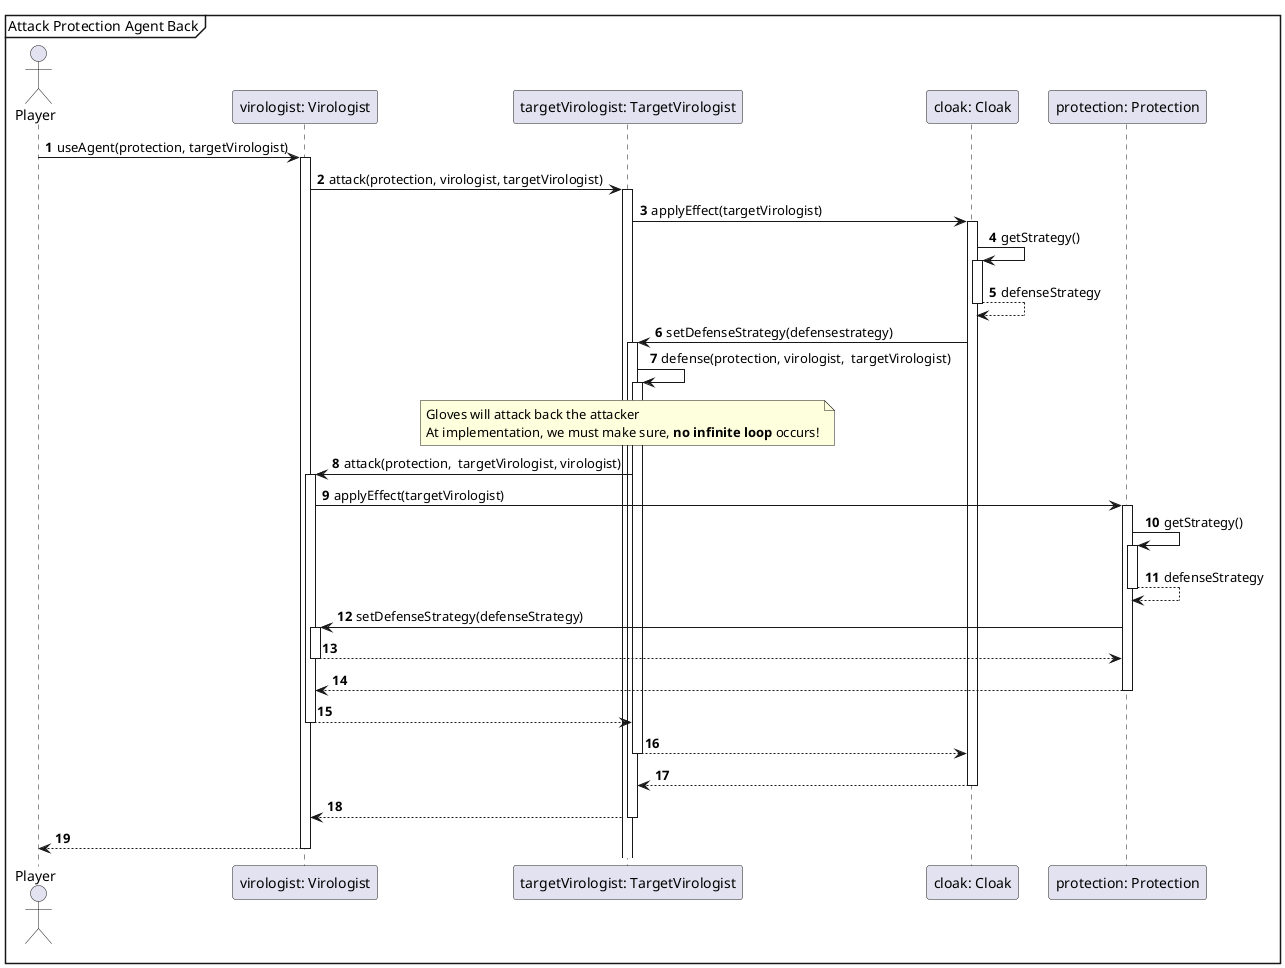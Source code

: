 @startuml
'https://plantuml.com/sequence-diagram

autonumber

mainframe Attack Protection Agent Back

actor Player

Player -> "virologist: Virologist"++: useAgent(protection, targetVirologist)
 "virologist: Virologist" -> "targetVirologist: TargetVirologist"++: attack(protection, virologist, targetVirologist)

 "targetVirologist: TargetVirologist" -> "cloak: Cloak" ++ : applyEffect(targetVirologist)

 "cloak: Cloak"  -> "cloak: Cloak" ++ : getStrategy()
 "cloak: Cloak"  --> "cloak: Cloak" -- : defenseStrategy

 "cloak: Cloak"  -> "targetVirologist: TargetVirologist"++: setDefenseStrategy(defensestrategy)

"targetVirologist: TargetVirologist" -> "targetVirologist: TargetVirologist"++: defense(protection, virologist,  targetVirologist)

note over "targetVirologist: TargetVirologist"
    Gloves will attack back the attacker
    At implementation, we must make sure, **no infinite loop** occurs!
end note

"targetVirologist: TargetVirologist" -> "virologist: Virologist"++: attack(protection,  targetVirologist, virologist)
"virologist: Virologist" -> "protection: Protection"++ : applyEffect(targetVirologist)

    "protection: Protection" -> "protection: Protection"++ : getStrategy()
    "protection: Protection" --> "protection: Protection"-- : defenseStrategy

    "protection: Protection" -> "virologist: Virologist"++: setDefenseStrategy(defenseStrategy)
    "virologist: Virologist" --> "protection: Protection"--
 "protection: Protection" --> "virologist: Virologist"--
"virologist: Virologist" --> "targetVirologist: TargetVirologist"--

"targetVirologist: TargetVirologist" --> "cloak: Cloak" --
"cloak: Cloak" --> "targetVirologist: TargetVirologist" --


"targetVirologist: TargetVirologist" --> "virologist: Virologist" --

"virologist: Virologist" --> Player --
@enduml